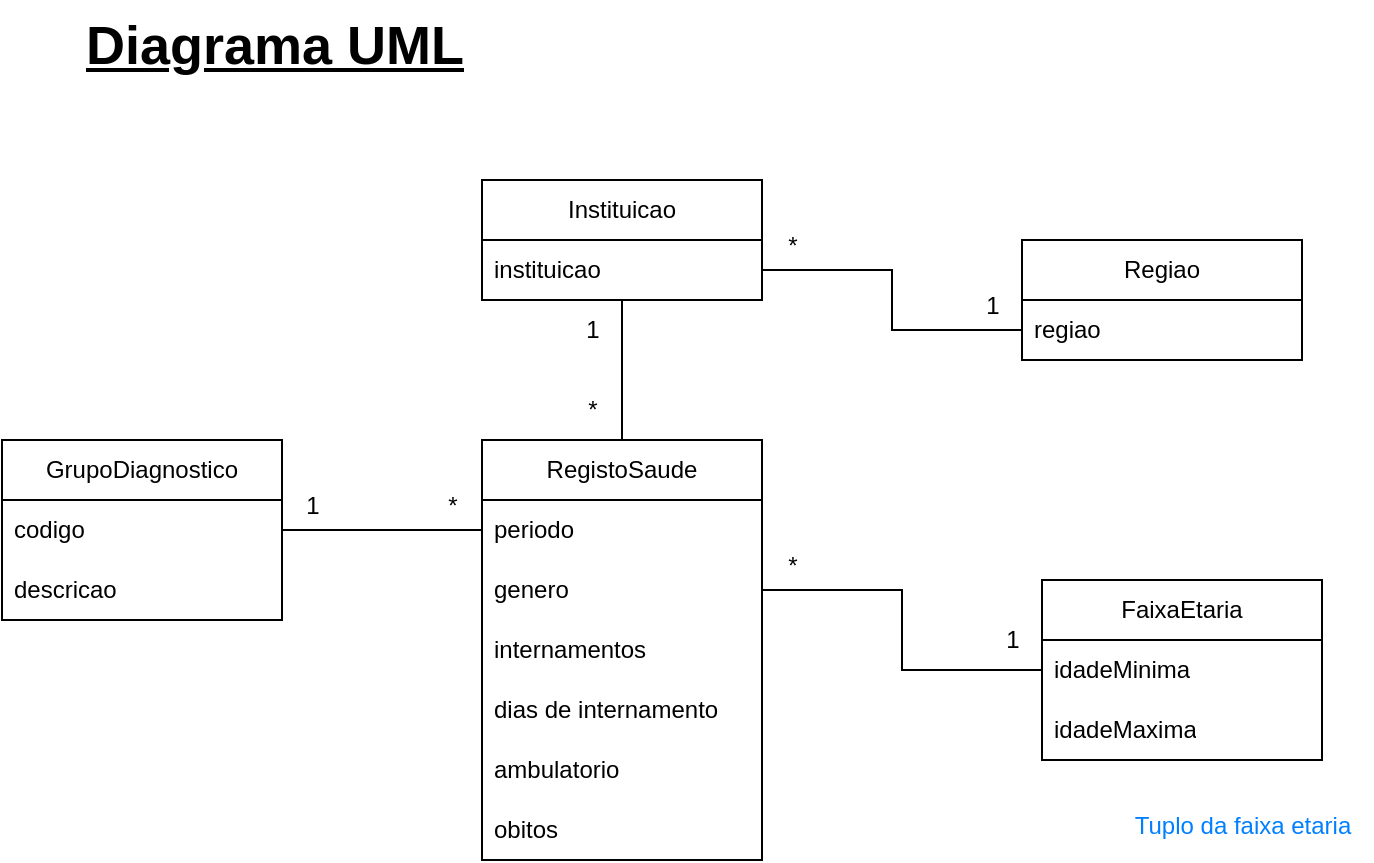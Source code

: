 <mxfile version="24.7.17">
  <diagram name="1" id="5aHkMxgv11jVuHt-lQoC">
    <mxGraphModel dx="875" dy="518" grid="1" gridSize="10" guides="1" tooltips="1" connect="1" arrows="1" fold="1" page="1" pageScale="1" pageWidth="827" pageHeight="1169" math="0" shadow="0">
      <root>
        <mxCell id="0" />
        <mxCell id="1" parent="0" />
        <mxCell id="vzpmpO7Ue6LaeCrEmvng-22" style="edgeStyle=orthogonalEdgeStyle;rounded=0;orthogonalLoop=1;jettySize=auto;html=1;entryX=0.5;entryY=0;entryDx=0;entryDy=0;endArrow=none;endFill=0;" parent="1" source="vzpmpO7Ue6LaeCrEmvng-1" target="vzpmpO7Ue6LaeCrEmvng-17" edge="1">
          <mxGeometry relative="1" as="geometry" />
        </mxCell>
        <mxCell id="vzpmpO7Ue6LaeCrEmvng-1" value="Instituicao" style="swimlane;fontStyle=0;childLayout=stackLayout;horizontal=1;startSize=30;horizontalStack=0;resizeParent=1;resizeParentMax=0;resizeLast=0;collapsible=1;marginBottom=0;whiteSpace=wrap;html=1;" parent="1" vertex="1">
          <mxGeometry x="310" y="110" width="140" height="60" as="geometry" />
        </mxCell>
        <mxCell id="vzpmpO7Ue6LaeCrEmvng-2" value="instituicao" style="text;strokeColor=none;fillColor=none;align=left;verticalAlign=middle;spacingLeft=4;spacingRight=4;overflow=hidden;points=[[0,0.5],[1,0.5]];portConstraint=eastwest;rotatable=0;whiteSpace=wrap;html=1;" parent="vzpmpO7Ue6LaeCrEmvng-1" vertex="1">
          <mxGeometry y="30" width="140" height="30" as="geometry" />
        </mxCell>
        <mxCell id="vzpmpO7Ue6LaeCrEmvng-5" value="Regiao" style="swimlane;fontStyle=0;childLayout=stackLayout;horizontal=1;startSize=30;horizontalStack=0;resizeParent=1;resizeParentMax=0;resizeLast=0;collapsible=1;marginBottom=0;whiteSpace=wrap;html=1;" parent="1" vertex="1">
          <mxGeometry x="580" y="140" width="140" height="60" as="geometry" />
        </mxCell>
        <mxCell id="vzpmpO7Ue6LaeCrEmvng-6" value="regiao" style="text;strokeColor=none;fillColor=none;align=left;verticalAlign=middle;spacingLeft=4;spacingRight=4;overflow=hidden;points=[[0,0.5],[1,0.5]];portConstraint=eastwest;rotatable=0;whiteSpace=wrap;html=1;" parent="vzpmpO7Ue6LaeCrEmvng-5" vertex="1">
          <mxGeometry y="30" width="140" height="30" as="geometry" />
        </mxCell>
        <mxCell id="vzpmpO7Ue6LaeCrEmvng-9" value="FaixaEtaria" style="swimlane;fontStyle=0;childLayout=stackLayout;horizontal=1;startSize=30;horizontalStack=0;resizeParent=1;resizeParentMax=0;resizeLast=0;collapsible=1;marginBottom=0;whiteSpace=wrap;html=1;" parent="1" vertex="1">
          <mxGeometry x="590" y="310" width="140" height="90" as="geometry" />
        </mxCell>
        <mxCell id="vzpmpO7Ue6LaeCrEmvng-10" value="idadeMinima" style="text;strokeColor=none;fillColor=none;align=left;verticalAlign=middle;spacingLeft=4;spacingRight=4;overflow=hidden;points=[[0,0.5],[1,0.5]];portConstraint=eastwest;rotatable=0;whiteSpace=wrap;html=1;" parent="vzpmpO7Ue6LaeCrEmvng-9" vertex="1">
          <mxGeometry y="30" width="140" height="30" as="geometry" />
        </mxCell>
        <mxCell id="SvpSUd2dq1ytJ0ASgYat-1" value="idadeMaxima" style="text;strokeColor=none;fillColor=none;align=left;verticalAlign=middle;spacingLeft=4;spacingRight=4;overflow=hidden;points=[[0,0.5],[1,0.5]];portConstraint=eastwest;rotatable=0;whiteSpace=wrap;html=1;" vertex="1" parent="vzpmpO7Ue6LaeCrEmvng-9">
          <mxGeometry y="60" width="140" height="30" as="geometry" />
        </mxCell>
        <mxCell id="vzpmpO7Ue6LaeCrEmvng-23" style="edgeStyle=orthogonalEdgeStyle;rounded=0;orthogonalLoop=1;jettySize=auto;html=1;entryX=0;entryY=0.5;entryDx=0;entryDy=0;endArrow=none;endFill=0;" parent="1" source="vzpmpO7Ue6LaeCrEmvng-13" target="vzpmpO7Ue6LaeCrEmvng-18" edge="1">
          <mxGeometry relative="1" as="geometry" />
        </mxCell>
        <mxCell id="vzpmpO7Ue6LaeCrEmvng-13" value="GrupoDiagnostico" style="swimlane;fontStyle=0;childLayout=stackLayout;horizontal=1;startSize=30;horizontalStack=0;resizeParent=1;resizeParentMax=0;resizeLast=0;collapsible=1;marginBottom=0;whiteSpace=wrap;html=1;" parent="1" vertex="1">
          <mxGeometry x="70" y="240" width="140" height="90" as="geometry" />
        </mxCell>
        <mxCell id="vzpmpO7Ue6LaeCrEmvng-14" value="codigo" style="text;strokeColor=none;fillColor=none;align=left;verticalAlign=middle;spacingLeft=4;spacingRight=4;overflow=hidden;points=[[0,0.5],[1,0.5]];portConstraint=eastwest;rotatable=0;whiteSpace=wrap;html=1;" parent="vzpmpO7Ue6LaeCrEmvng-13" vertex="1">
          <mxGeometry y="30" width="140" height="30" as="geometry" />
        </mxCell>
        <mxCell id="vzpmpO7Ue6LaeCrEmvng-15" value="descricao" style="text;strokeColor=none;fillColor=none;align=left;verticalAlign=middle;spacingLeft=4;spacingRight=4;overflow=hidden;points=[[0,0.5],[1,0.5]];portConstraint=eastwest;rotatable=0;whiteSpace=wrap;html=1;" parent="vzpmpO7Ue6LaeCrEmvng-13" vertex="1">
          <mxGeometry y="60" width="140" height="30" as="geometry" />
        </mxCell>
        <mxCell id="vzpmpO7Ue6LaeCrEmvng-17" value="RegistoSaude" style="swimlane;fontStyle=0;childLayout=stackLayout;horizontal=1;startSize=30;horizontalStack=0;resizeParent=1;resizeParentMax=0;resizeLast=0;collapsible=1;marginBottom=0;whiteSpace=wrap;html=1;" parent="1" vertex="1">
          <mxGeometry x="310" y="240" width="140" height="210" as="geometry" />
        </mxCell>
        <mxCell id="vzpmpO7Ue6LaeCrEmvng-18" value="periodo" style="text;strokeColor=none;fillColor=none;align=left;verticalAlign=middle;spacingLeft=4;spacingRight=4;overflow=hidden;points=[[0,0.5],[1,0.5]];portConstraint=eastwest;rotatable=0;whiteSpace=wrap;html=1;" parent="vzpmpO7Ue6LaeCrEmvng-17" vertex="1">
          <mxGeometry y="30" width="140" height="30" as="geometry" />
        </mxCell>
        <mxCell id="vzpmpO7Ue6LaeCrEmvng-19" value="genero" style="text;strokeColor=none;fillColor=none;align=left;verticalAlign=middle;spacingLeft=4;spacingRight=4;overflow=hidden;points=[[0,0.5],[1,0.5]];portConstraint=eastwest;rotatable=0;whiteSpace=wrap;html=1;" parent="vzpmpO7Ue6LaeCrEmvng-17" vertex="1">
          <mxGeometry y="60" width="140" height="30" as="geometry" />
        </mxCell>
        <mxCell id="vzpmpO7Ue6LaeCrEmvng-20" value="internamentos" style="text;strokeColor=none;fillColor=none;align=left;verticalAlign=middle;spacingLeft=4;spacingRight=4;overflow=hidden;points=[[0,0.5],[1,0.5]];portConstraint=eastwest;rotatable=0;whiteSpace=wrap;html=1;" parent="vzpmpO7Ue6LaeCrEmvng-17" vertex="1">
          <mxGeometry y="90" width="140" height="30" as="geometry" />
        </mxCell>
        <mxCell id="vzpmpO7Ue6LaeCrEmvng-27" value="dias de internamento" style="text;strokeColor=none;fillColor=none;align=left;verticalAlign=middle;spacingLeft=4;spacingRight=4;overflow=hidden;points=[[0,0.5],[1,0.5]];portConstraint=eastwest;rotatable=0;whiteSpace=wrap;html=1;" parent="vzpmpO7Ue6LaeCrEmvng-17" vertex="1">
          <mxGeometry y="120" width="140" height="30" as="geometry" />
        </mxCell>
        <mxCell id="vzpmpO7Ue6LaeCrEmvng-28" value="ambulatorio" style="text;strokeColor=none;fillColor=none;align=left;verticalAlign=middle;spacingLeft=4;spacingRight=4;overflow=hidden;points=[[0,0.5],[1,0.5]];portConstraint=eastwest;rotatable=0;whiteSpace=wrap;html=1;" parent="vzpmpO7Ue6LaeCrEmvng-17" vertex="1">
          <mxGeometry y="150" width="140" height="30" as="geometry" />
        </mxCell>
        <mxCell id="vzpmpO7Ue6LaeCrEmvng-29" value="obitos" style="text;strokeColor=none;fillColor=none;align=left;verticalAlign=middle;spacingLeft=4;spacingRight=4;overflow=hidden;points=[[0,0.5],[1,0.5]];portConstraint=eastwest;rotatable=0;whiteSpace=wrap;html=1;" parent="vzpmpO7Ue6LaeCrEmvng-17" vertex="1">
          <mxGeometry y="180" width="140" height="30" as="geometry" />
        </mxCell>
        <mxCell id="vzpmpO7Ue6LaeCrEmvng-21" style="edgeStyle=orthogonalEdgeStyle;rounded=0;orthogonalLoop=1;jettySize=auto;html=1;entryX=0;entryY=0.5;entryDx=0;entryDy=0;endArrow=none;endFill=0;" parent="1" source="vzpmpO7Ue6LaeCrEmvng-2" target="vzpmpO7Ue6LaeCrEmvng-6" edge="1">
          <mxGeometry relative="1" as="geometry" />
        </mxCell>
        <mxCell id="vzpmpO7Ue6LaeCrEmvng-26" style="edgeStyle=orthogonalEdgeStyle;rounded=0;orthogonalLoop=1;jettySize=auto;html=1;entryX=1;entryY=0.5;entryDx=0;entryDy=0;endArrow=none;endFill=0;" parent="1" source="vzpmpO7Ue6LaeCrEmvng-10" target="vzpmpO7Ue6LaeCrEmvng-19" edge="1">
          <mxGeometry relative="1" as="geometry" />
        </mxCell>
        <mxCell id="vzpmpO7Ue6LaeCrEmvng-30" value="&lt;h1 style=&quot;margin-top: 0px;&quot;&gt;&lt;u&gt;&lt;font style=&quot;font-size: 27px;&quot;&gt;Diagrama UML&lt;/font&gt;&lt;/u&gt;&lt;/h1&gt;" style="text;html=1;whiteSpace=wrap;overflow=hidden;rounded=0;" parent="1" vertex="1">
          <mxGeometry x="110" y="20" width="300" height="50" as="geometry" />
        </mxCell>
        <mxCell id="vzpmpO7Ue6LaeCrEmvng-31" value="*" style="text;html=1;align=center;verticalAlign=middle;resizable=0;points=[];autosize=1;strokeColor=none;fillColor=none;" parent="1" vertex="1">
          <mxGeometry x="450" y="128" width="30" height="30" as="geometry" />
        </mxCell>
        <mxCell id="vzpmpO7Ue6LaeCrEmvng-32" value="1" style="text;html=1;align=center;verticalAlign=middle;resizable=0;points=[];autosize=1;strokeColor=none;fillColor=none;" parent="1" vertex="1">
          <mxGeometry x="550" y="158" width="30" height="30" as="geometry" />
        </mxCell>
        <mxCell id="vzpmpO7Ue6LaeCrEmvng-33" value="1" style="text;html=1;align=center;verticalAlign=middle;resizable=0;points=[];autosize=1;strokeColor=none;fillColor=none;" parent="1" vertex="1">
          <mxGeometry x="560" y="325" width="30" height="30" as="geometry" />
        </mxCell>
        <mxCell id="vzpmpO7Ue6LaeCrEmvng-34" value="*" style="text;html=1;align=center;verticalAlign=middle;resizable=0;points=[];autosize=1;strokeColor=none;fillColor=none;" parent="1" vertex="1">
          <mxGeometry x="450" y="288" width="30" height="30" as="geometry" />
        </mxCell>
        <mxCell id="vzpmpO7Ue6LaeCrEmvng-35" value="1" style="text;html=1;align=center;verticalAlign=middle;resizable=0;points=[];autosize=1;strokeColor=none;fillColor=none;" parent="1" vertex="1">
          <mxGeometry x="350" y="170" width="30" height="30" as="geometry" />
        </mxCell>
        <mxCell id="vzpmpO7Ue6LaeCrEmvng-36" value="*" style="text;html=1;align=center;verticalAlign=middle;resizable=0;points=[];autosize=1;strokeColor=none;fillColor=none;" parent="1" vertex="1">
          <mxGeometry x="350" y="210" width="30" height="30" as="geometry" />
        </mxCell>
        <mxCell id="vzpmpO7Ue6LaeCrEmvng-37" value="1" style="text;html=1;align=center;verticalAlign=middle;resizable=0;points=[];autosize=1;strokeColor=none;fillColor=none;" parent="1" vertex="1">
          <mxGeometry x="210" y="258" width="30" height="30" as="geometry" />
        </mxCell>
        <mxCell id="vzpmpO7Ue6LaeCrEmvng-38" value="*" style="text;html=1;align=center;verticalAlign=middle;resizable=0;points=[];autosize=1;strokeColor=none;fillColor=none;" parent="1" vertex="1">
          <mxGeometry x="280" y="258" width="30" height="30" as="geometry" />
        </mxCell>
        <mxCell id="SvpSUd2dq1ytJ0ASgYat-2" value="&lt;font color=&quot;#007fff&quot;&gt;Tuplo da faixa etaria&lt;/font&gt;" style="text;html=1;align=center;verticalAlign=middle;resizable=0;points=[];autosize=1;strokeColor=none;fillColor=none;" vertex="1" parent="1">
          <mxGeometry x="625" y="418" width="130" height="30" as="geometry" />
        </mxCell>
      </root>
    </mxGraphModel>
  </diagram>
</mxfile>
